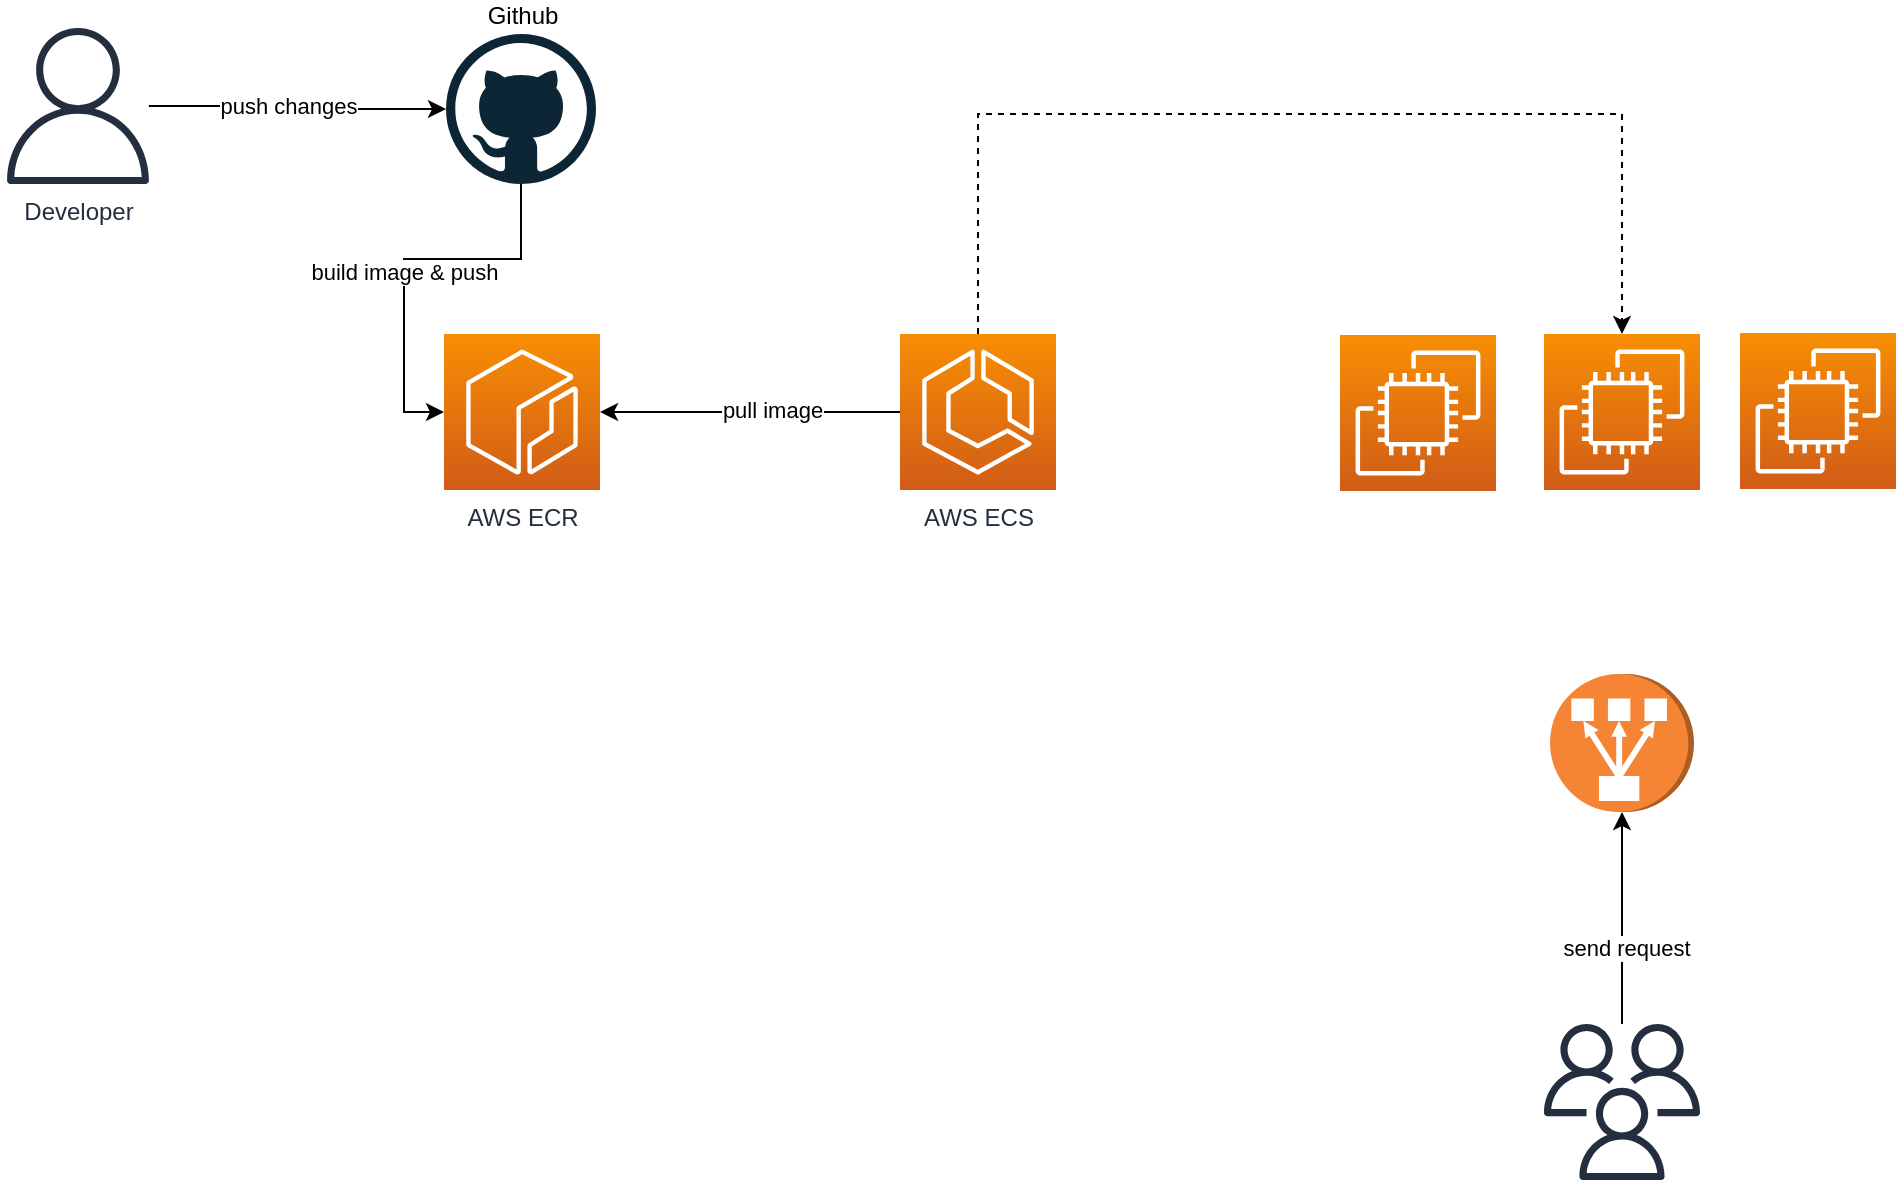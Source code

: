 <mxfile version="15.4.0" type="device"><diagram id="Th-D7L5blDi9pY7P5oev" name="Page-1"><mxGraphModel dx="2012" dy="685" grid="1" gridSize="10" guides="1" tooltips="1" connect="1" arrows="1" fold="1" page="1" pageScale="1" pageWidth="827" pageHeight="1169" math="0" shadow="0"><root><mxCell id="0"/><mxCell id="1" parent="0"/><mxCell id="GThTn7eFioHGDB3DzrY0-1" value="AWS ECR" style="sketch=0;points=[[0,0,0],[0.25,0,0],[0.5,0,0],[0.75,0,0],[1,0,0],[0,1,0],[0.25,1,0],[0.5,1,0],[0.75,1,0],[1,1,0],[0,0.25,0],[0,0.5,0],[0,0.75,0],[1,0.25,0],[1,0.5,0],[1,0.75,0]];outlineConnect=0;fontColor=#232F3E;gradientColor=#F78E04;gradientDirection=north;fillColor=#D05C17;strokeColor=#ffffff;dashed=0;verticalLabelPosition=bottom;verticalAlign=top;align=center;html=1;fontSize=12;fontStyle=0;aspect=fixed;shape=mxgraph.aws4.resourceIcon;resIcon=mxgraph.aws4.ecr;" vertex="1" parent="1"><mxGeometry x="132" y="240" width="78" height="78" as="geometry"/></mxCell><mxCell id="GThTn7eFioHGDB3DzrY0-8" style="edgeStyle=orthogonalEdgeStyle;rounded=0;orthogonalLoop=1;jettySize=auto;html=1;" edge="1" parent="1" source="GThTn7eFioHGDB3DzrY0-2" target="GThTn7eFioHGDB3DzrY0-1"><mxGeometry relative="1" as="geometry"/></mxCell><mxCell id="GThTn7eFioHGDB3DzrY0-15" value="pull image" style="edgeLabel;html=1;align=center;verticalAlign=middle;resizable=0;points=[];" vertex="1" connectable="0" parent="GThTn7eFioHGDB3DzrY0-8"><mxGeometry x="-0.14" y="-1" relative="1" as="geometry"><mxPoint as="offset"/></mxGeometry></mxCell><mxCell id="GThTn7eFioHGDB3DzrY0-16" style="edgeStyle=orthogonalEdgeStyle;rounded=0;orthogonalLoop=1;jettySize=auto;html=1;entryX=0.5;entryY=0;entryDx=0;entryDy=0;entryPerimeter=0;dashed=1;" edge="1" parent="1" source="GThTn7eFioHGDB3DzrY0-2" target="GThTn7eFioHGDB3DzrY0-13"><mxGeometry relative="1" as="geometry"><Array as="points"><mxPoint x="399" y="130"/><mxPoint x="721" y="130"/></Array></mxGeometry></mxCell><mxCell id="GThTn7eFioHGDB3DzrY0-2" value="AWS ECS" style="sketch=0;points=[[0,0,0],[0.25,0,0],[0.5,0,0],[0.75,0,0],[1,0,0],[0,1,0],[0.25,1,0],[0.5,1,0],[0.75,1,0],[1,1,0],[0,0.25,0],[0,0.5,0],[0,0.75,0],[1,0.25,0],[1,0.5,0],[1,0.75,0]];outlineConnect=0;fontColor=#232F3E;gradientColor=#F78E04;gradientDirection=north;fillColor=#D05C17;strokeColor=#ffffff;dashed=0;verticalLabelPosition=bottom;verticalAlign=top;align=center;html=1;fontSize=12;fontStyle=0;aspect=fixed;shape=mxgraph.aws4.resourceIcon;resIcon=mxgraph.aws4.ecs;" vertex="1" parent="1"><mxGeometry x="360" y="240" width="78" height="78" as="geometry"/></mxCell><mxCell id="GThTn7eFioHGDB3DzrY0-3" value="" style="sketch=0;points=[[0,0,0],[0.25,0,0],[0.5,0,0],[0.75,0,0],[1,0,0],[0,1,0],[0.25,1,0],[0.5,1,0],[0.75,1,0],[1,1,0],[0,0.25,0],[0,0.5,0],[0,0.75,0],[1,0.25,0],[1,0.5,0],[1,0.75,0]];outlineConnect=0;fontColor=#232F3E;gradientColor=#F78E04;gradientDirection=north;fillColor=#D05C17;strokeColor=#ffffff;dashed=0;verticalLabelPosition=bottom;verticalAlign=top;align=center;html=1;fontSize=12;fontStyle=0;aspect=fixed;shape=mxgraph.aws4.resourceIcon;resIcon=mxgraph.aws4.ec2;" vertex="1" parent="1"><mxGeometry x="580" y="240.5" width="78" height="78" as="geometry"/></mxCell><mxCell id="GThTn7eFioHGDB3DzrY0-6" style="edgeStyle=orthogonalEdgeStyle;rounded=0;orthogonalLoop=1;jettySize=auto;html=1;entryX=0;entryY=0.5;entryDx=0;entryDy=0;entryPerimeter=0;" edge="1" parent="1" source="GThTn7eFioHGDB3DzrY0-4" target="GThTn7eFioHGDB3DzrY0-1"><mxGeometry relative="1" as="geometry"/></mxCell><mxCell id="GThTn7eFioHGDB3DzrY0-12" value="build image &amp;amp; push" style="edgeLabel;html=1;align=center;verticalAlign=middle;resizable=0;points=[];" vertex="1" connectable="0" parent="GThTn7eFioHGDB3DzrY0-6"><mxGeometry x="0.062" relative="1" as="geometry"><mxPoint as="offset"/></mxGeometry></mxCell><mxCell id="GThTn7eFioHGDB3DzrY0-4" value="Github" style="dashed=0;outlineConnect=0;html=1;align=center;labelPosition=center;verticalLabelPosition=top;verticalAlign=bottom;shape=mxgraph.weblogos.github" vertex="1" parent="1"><mxGeometry x="133" y="90" width="75" height="75" as="geometry"/></mxCell><mxCell id="GThTn7eFioHGDB3DzrY0-10" style="edgeStyle=orthogonalEdgeStyle;rounded=0;orthogonalLoop=1;jettySize=auto;html=1;" edge="1" parent="1" source="GThTn7eFioHGDB3DzrY0-9" target="GThTn7eFioHGDB3DzrY0-4"><mxGeometry relative="1" as="geometry"/></mxCell><mxCell id="GThTn7eFioHGDB3DzrY0-11" value="push changes" style="edgeLabel;html=1;align=center;verticalAlign=middle;resizable=0;points=[];" vertex="1" connectable="0" parent="GThTn7eFioHGDB3DzrY0-10"><mxGeometry x="-0.073" relative="1" as="geometry"><mxPoint as="offset"/></mxGeometry></mxCell><mxCell id="GThTn7eFioHGDB3DzrY0-9" value="Developer" style="sketch=0;outlineConnect=0;fontColor=#232F3E;gradientColor=none;fillColor=#232F3E;strokeColor=none;dashed=0;verticalLabelPosition=bottom;verticalAlign=top;align=center;html=1;fontSize=12;fontStyle=0;aspect=fixed;pointerEvents=1;shape=mxgraph.aws4.user;" vertex="1" parent="1"><mxGeometry x="-90" y="87" width="78" height="78" as="geometry"/></mxCell><mxCell id="GThTn7eFioHGDB3DzrY0-13" value="" style="sketch=0;points=[[0,0,0],[0.25,0,0],[0.5,0,0],[0.75,0,0],[1,0,0],[0,1,0],[0.25,1,0],[0.5,1,0],[0.75,1,0],[1,1,0],[0,0.25,0],[0,0.5,0],[0,0.75,0],[1,0.25,0],[1,0.5,0],[1,0.75,0]];outlineConnect=0;fontColor=#232F3E;gradientColor=#F78E04;gradientDirection=north;fillColor=#D05C17;strokeColor=#ffffff;dashed=0;verticalLabelPosition=bottom;verticalAlign=top;align=center;html=1;fontSize=12;fontStyle=0;aspect=fixed;shape=mxgraph.aws4.resourceIcon;resIcon=mxgraph.aws4.ec2;" vertex="1" parent="1"><mxGeometry x="682" y="240" width="78" height="78" as="geometry"/></mxCell><mxCell id="GThTn7eFioHGDB3DzrY0-14" value="" style="sketch=0;points=[[0,0,0],[0.25,0,0],[0.5,0,0],[0.75,0,0],[1,0,0],[0,1,0],[0.25,1,0],[0.5,1,0],[0.75,1,0],[1,1,0],[0,0.25,0],[0,0.5,0],[0,0.75,0],[1,0.25,0],[1,0.5,0],[1,0.75,0]];outlineConnect=0;fontColor=#232F3E;gradientColor=#F78E04;gradientDirection=north;fillColor=#D05C17;strokeColor=#ffffff;dashed=0;verticalLabelPosition=bottom;verticalAlign=top;align=center;html=1;fontSize=12;fontStyle=0;aspect=fixed;shape=mxgraph.aws4.resourceIcon;resIcon=mxgraph.aws4.ec2;" vertex="1" parent="1"><mxGeometry x="780" y="239.5" width="78" height="78" as="geometry"/></mxCell><mxCell id="GThTn7eFioHGDB3DzrY0-19" value="" style="outlineConnect=0;dashed=0;verticalLabelPosition=bottom;verticalAlign=top;align=center;html=1;shape=mxgraph.aws3.classic_load_balancer;fillColor=#F58534;gradientColor=none;direction=south;rotation=-180;" vertex="1" parent="1"><mxGeometry x="685" y="410" width="72" height="69" as="geometry"/></mxCell><mxCell id="GThTn7eFioHGDB3DzrY0-21" style="edgeStyle=orthogonalEdgeStyle;rounded=0;orthogonalLoop=1;jettySize=auto;html=1;entryX=0;entryY=0.5;entryDx=0;entryDy=0;entryPerimeter=0;" edge="1" parent="1" source="GThTn7eFioHGDB3DzrY0-20" target="GThTn7eFioHGDB3DzrY0-19"><mxGeometry relative="1" as="geometry"/></mxCell><mxCell id="GThTn7eFioHGDB3DzrY0-23" value="send request" style="edgeLabel;html=1;align=center;verticalAlign=middle;resizable=0;points=[];" vertex="1" connectable="0" parent="GThTn7eFioHGDB3DzrY0-21"><mxGeometry x="-0.277" y="-2" relative="1" as="geometry"><mxPoint as="offset"/></mxGeometry></mxCell><mxCell id="GThTn7eFioHGDB3DzrY0-20" value="" style="sketch=0;outlineConnect=0;fontColor=#232F3E;gradientColor=none;fillColor=#232F3E;strokeColor=none;dashed=0;verticalLabelPosition=bottom;verticalAlign=top;align=center;html=1;fontSize=12;fontStyle=0;aspect=fixed;pointerEvents=1;shape=mxgraph.aws4.users;" vertex="1" parent="1"><mxGeometry x="682" y="585" width="78" height="78" as="geometry"/></mxCell></root></mxGraphModel></diagram></mxfile>